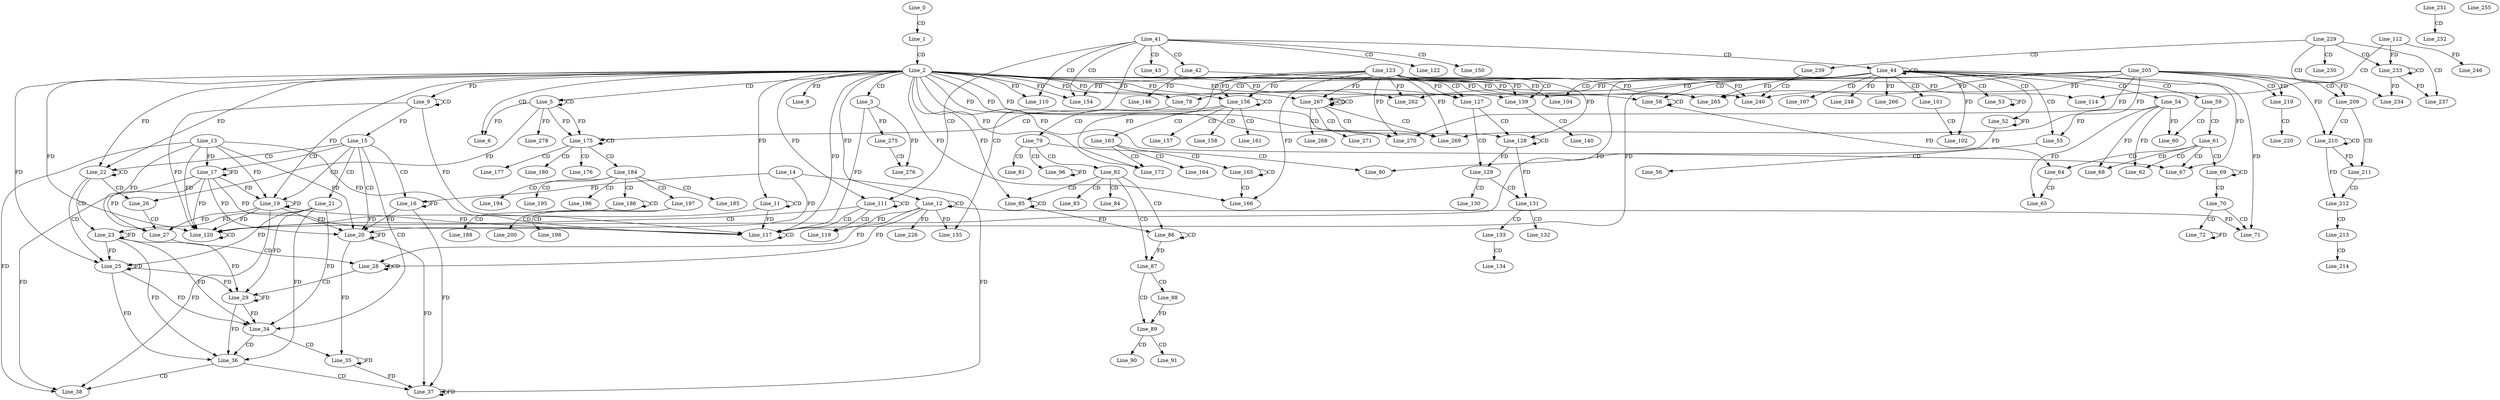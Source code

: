 digraph G {
  Line_0;
  Line_1;
  Line_2;
  Line_3;
  Line_5;
  Line_5;
  Line_6;
  Line_8;
  Line_9;
  Line_9;
  Line_9;
  Line_11;
  Line_11;
  Line_12;
  Line_12;
  Line_15;
  Line_16;
  Line_14;
  Line_17;
  Line_13;
  Line_19;
  Line_19;
  Line_20;
  Line_20;
  Line_21;
  Line_22;
  Line_22;
  Line_23;
  Line_25;
  Line_25;
  Line_26;
  Line_27;
  Line_27;
  Line_28;
  Line_28;
  Line_29;
  Line_34;
  Line_35;
  Line_36;
  Line_37;
  Line_38;
  Line_41;
  Line_42;
  Line_43;
  Line_44;
  Line_44;
  Line_44;
  Line_44;
  Line_52;
  Line_53;
  Line_54;
  Line_55;
  Line_56;
  Line_58;
  Line_58;
  Line_59;
  Line_60;
  Line_61;
  Line_62;
  Line_64;
  Line_65;
  Line_67;
  Line_68;
  Line_69;
  Line_69;
  Line_70;
  Line_71;
  Line_72;
  Line_44;
  Line_78;
  Line_78;
  Line_78;
  Line_78;
  Line_79;
  Line_80;
  Line_80;
  Line_81;
  Line_82;
  Line_83;
  Line_84;
  Line_85;
  Line_85;
  Line_86;
  Line_86;
  Line_87;
  Line_88;
  Line_89;
  Line_90;
  Line_91;
  Line_96;
  Line_44;
  Line_101;
  Line_102;
  Line_104;
  Line_44;
  Line_107;
  Line_110;
  Line_111;
  Line_111;
  Line_112;
  Line_114;
  Line_117;
  Line_117;
  Line_117;
  Line_117;
  Line_119;
  Line_120;
  Line_120;
  Line_120;
  Line_122;
  Line_123;
  Line_127;
  Line_123;
  Line_128;
  Line_128;
  Line_129;
  Line_130;
  Line_131;
  Line_132;
  Line_133;
  Line_134;
  Line_123;
  Line_139;
  Line_140;
  Line_146;
  Line_150;
  Line_154;
  Line_155;
  Line_156;
  Line_156;
  Line_157;
  Line_158;
  Line_161;
  Line_163;
  Line_164;
  Line_165;
  Line_165;
  Line_166;
  Line_172;
  Line_175;
  Line_175;
  Line_176;
  Line_177;
  Line_180;
  Line_184;
  Line_185;
  Line_186;
  Line_186;
  Line_188;
  Line_194;
  Line_195;
  Line_196;
  Line_197;
  Line_198;
  Line_200;
  Line_205;
  Line_209;
  Line_205;
  Line_210;
  Line_210;
  Line_211;
  Line_212;
  Line_213;
  Line_214;
  Line_205;
  Line_219;
  Line_220;
  Line_226;
  Line_229;
  Line_230;
  Line_233;
  Line_233;
  Line_234;
  Line_237;
  Line_239;
  Line_240;
  Line_246;
  Line_248;
  Line_251;
  Line_252;
  Line_255;
  Line_262;
  Line_265;
  Line_266;
  Line_267;
  Line_267;
  Line_267;
  Line_267;
  Line_267;
  Line_267;
  Line_267;
  Line_267;
  Line_268;
  Line_269;
  Line_270;
  Line_271;
  Line_275;
  Line_276;
  Line_278;
  Line_0 -> Line_1 [ label="CD" ];
  Line_1 -> Line_2 [ label="CD" ];
  Line_2 -> Line_3 [ label="CD" ];
  Line_2 -> Line_5 [ label="CD" ];
  Line_5 -> Line_5 [ label="CD" ];
  Line_2 -> Line_6 [ label="CD" ];
  Line_5 -> Line_6 [ label="FD" ];
  Line_2 -> Line_8 [ label="FD" ];
  Line_9 -> Line_9 [ label="CD" ];
  Line_2 -> Line_9 [ label="FD" ];
  Line_11 -> Line_11 [ label="CD" ];
  Line_2 -> Line_11 [ label="FD" ];
  Line_12 -> Line_12 [ label="CD" ];
  Line_2 -> Line_12 [ label="FD" ];
  Line_9 -> Line_15 [ label="FD" ];
  Line_15 -> Line_16 [ label="CD" ];
  Line_14 -> Line_16 [ label="FD" ];
  Line_16 -> Line_16 [ label="FD" ];
  Line_15 -> Line_17 [ label="CD" ];
  Line_13 -> Line_17 [ label="FD" ];
  Line_17 -> Line_17 [ label="FD" ];
  Line_15 -> Line_19 [ label="CD" ];
  Line_13 -> Line_19 [ label="FD" ];
  Line_17 -> Line_19 [ label="FD" ];
  Line_19 -> Line_19 [ label="FD" ];
  Line_2 -> Line_19 [ label="FD" ];
  Line_15 -> Line_20 [ label="CD" ];
  Line_14 -> Line_20 [ label="FD" ];
  Line_16 -> Line_20 [ label="FD" ];
  Line_20 -> Line_20 [ label="FD" ];
  Line_13 -> Line_20 [ label="FD" ];
  Line_17 -> Line_20 [ label="FD" ];
  Line_19 -> Line_20 [ label="FD" ];
  Line_15 -> Line_21 [ label="CD" ];
  Line_15 -> Line_22 [ label="CD" ];
  Line_2 -> Line_22 [ label="FD" ];
  Line_22 -> Line_22 [ label="CD" ];
  Line_2 -> Line_22 [ label="FD" ];
  Line_22 -> Line_23 [ label="CD" ];
  Line_21 -> Line_23 [ label="FD" ];
  Line_23 -> Line_23 [ label="FD" ];
  Line_22 -> Line_25 [ label="CD" ];
  Line_21 -> Line_25 [ label="FD" ];
  Line_23 -> Line_25 [ label="FD" ];
  Line_25 -> Line_25 [ label="FD" ];
  Line_2 -> Line_25 [ label="FD" ];
  Line_22 -> Line_26 [ label="CD" ];
  Line_5 -> Line_26 [ label="FD" ];
  Line_26 -> Line_27 [ label="CD" ];
  Line_13 -> Line_27 [ label="FD" ];
  Line_17 -> Line_27 [ label="FD" ];
  Line_19 -> Line_27 [ label="FD" ];
  Line_27 -> Line_28 [ label="CD" ];
  Line_12 -> Line_28 [ label="FD" ];
  Line_28 -> Line_28 [ label="CD" ];
  Line_12 -> Line_28 [ label="FD" ];
  Line_28 -> Line_29 [ label="CD" ];
  Line_21 -> Line_29 [ label="FD" ];
  Line_23 -> Line_29 [ label="FD" ];
  Line_25 -> Line_29 [ label="FD" ];
  Line_29 -> Line_29 [ label="FD" ];
  Line_15 -> Line_34 [ label="CD" ];
  Line_21 -> Line_34 [ label="FD" ];
  Line_23 -> Line_34 [ label="FD" ];
  Line_25 -> Line_34 [ label="FD" ];
  Line_29 -> Line_34 [ label="FD" ];
  Line_34 -> Line_35 [ label="CD" ];
  Line_20 -> Line_35 [ label="FD" ];
  Line_35 -> Line_35 [ label="FD" ];
  Line_34 -> Line_36 [ label="CD" ];
  Line_21 -> Line_36 [ label="FD" ];
  Line_23 -> Line_36 [ label="FD" ];
  Line_25 -> Line_36 [ label="FD" ];
  Line_29 -> Line_36 [ label="FD" ];
  Line_36 -> Line_37 [ label="CD" ];
  Line_14 -> Line_37 [ label="FD" ];
  Line_16 -> Line_37 [ label="FD" ];
  Line_20 -> Line_37 [ label="FD" ];
  Line_35 -> Line_37 [ label="FD" ];
  Line_37 -> Line_37 [ label="FD" ];
  Line_36 -> Line_38 [ label="CD" ];
  Line_13 -> Line_38 [ label="FD" ];
  Line_17 -> Line_38 [ label="FD" ];
  Line_19 -> Line_38 [ label="FD" ];
  Line_41 -> Line_42 [ label="CD" ];
  Line_41 -> Line_43 [ label="CD" ];
  Line_41 -> Line_44 [ label="CD" ];
  Line_44 -> Line_44 [ label="CD" ];
  Line_44 -> Line_52 [ label="CD" ];
  Line_52 -> Line_52 [ label="FD" ];
  Line_44 -> Line_53 [ label="CD" ];
  Line_53 -> Line_53 [ label="FD" ];
  Line_44 -> Line_54 [ label="CD" ];
  Line_44 -> Line_55 [ label="CD" ];
  Line_54 -> Line_55 [ label="FD" ];
  Line_55 -> Line_56 [ label="CD" ];
  Line_44 -> Line_58 [ label="CD" ];
  Line_58 -> Line_58 [ label="CD" ];
  Line_2 -> Line_58 [ label="FD" ];
  Line_44 -> Line_59 [ label="CD" ];
  Line_59 -> Line_60 [ label="CD" ];
  Line_54 -> Line_60 [ label="FD" ];
  Line_59 -> Line_61 [ label="CD" ];
  Line_61 -> Line_62 [ label="CD" ];
  Line_54 -> Line_62 [ label="FD" ];
  Line_61 -> Line_64 [ label="CD" ];
  Line_58 -> Line_64 [ label="FD" ];
  Line_64 -> Line_65 [ label="CD" ];
  Line_54 -> Line_65 [ label="FD" ];
  Line_61 -> Line_67 [ label="CD" ];
  Line_2 -> Line_67 [ label="FD" ];
  Line_44 -> Line_67 [ label="FD" ];
  Line_61 -> Line_68 [ label="CD" ];
  Line_54 -> Line_68 [ label="FD" ];
  Line_61 -> Line_69 [ label="CD" ];
  Line_69 -> Line_69 [ label="CD" ];
  Line_69 -> Line_70 [ label="CD" ];
  Line_70 -> Line_71 [ label="CD" ];
  Line_12 -> Line_71 [ label="FD" ];
  Line_44 -> Line_71 [ label="FD" ];
  Line_70 -> Line_72 [ label="CD" ];
  Line_72 -> Line_72 [ label="FD" ];
  Line_44 -> Line_78 [ label="CD" ];
  Line_2 -> Line_78 [ label="FD" ];
  Line_78 -> Line_79 [ label="CD" ];
  Line_79 -> Line_80 [ label="CD" ];
  Line_52 -> Line_80 [ label="FD" ];
  Line_79 -> Line_81 [ label="CD" ];
  Line_79 -> Line_82 [ label="CD" ];
  Line_82 -> Line_83 [ label="CD" ];
  Line_82 -> Line_84 [ label="CD" ];
  Line_82 -> Line_85 [ label="CD" ];
  Line_85 -> Line_85 [ label="CD" ];
  Line_2 -> Line_85 [ label="FD" ];
  Line_82 -> Line_86 [ label="CD" ];
  Line_86 -> Line_86 [ label="CD" ];
  Line_85 -> Line_86 [ label="FD" ];
  Line_82 -> Line_87 [ label="CD" ];
  Line_86 -> Line_87 [ label="FD" ];
  Line_87 -> Line_88 [ label="CD" ];
  Line_87 -> Line_89 [ label="CD" ];
  Line_88 -> Line_89 [ label="FD" ];
  Line_89 -> Line_90 [ label="CD" ];
  Line_89 -> Line_91 [ label="CD" ];
  Line_79 -> Line_96 [ label="CD" ];
  Line_96 -> Line_96 [ label="FD" ];
  Line_44 -> Line_101 [ label="CD" ];
  Line_101 -> Line_102 [ label="CD" ];
  Line_44 -> Line_102 [ label="FD" ];
  Line_44 -> Line_104 [ label="CD" ];
  Line_42 -> Line_104 [ label="FD" ];
  Line_44 -> Line_107 [ label="CD" ];
  Line_41 -> Line_110 [ label="CD" ];
  Line_2 -> Line_110 [ label="FD" ];
  Line_41 -> Line_111 [ label="CD" ];
  Line_111 -> Line_111 [ label="CD" ];
  Line_2 -> Line_111 [ label="FD" ];
  Line_112 -> Line_114 [ label="CD" ];
  Line_2 -> Line_114 [ label="FD" ];
  Line_111 -> Line_117 [ label="CD" ];
  Line_117 -> Line_117 [ label="CD" ];
  Line_9 -> Line_117 [ label="FD" ];
  Line_44 -> Line_117 [ label="FD" ];
  Line_13 -> Line_117 [ label="FD" ];
  Line_17 -> Line_117 [ label="FD" ];
  Line_19 -> Line_117 [ label="FD" ];
  Line_11 -> Line_117 [ label="FD" ];
  Line_2 -> Line_117 [ label="FD" ];
  Line_3 -> Line_117 [ label="FD" ];
  Line_111 -> Line_119 [ label="CD" ];
  Line_12 -> Line_119 [ label="FD" ];
  Line_111 -> Line_120 [ label="CD" ];
  Line_120 -> Line_120 [ label="CD" ];
  Line_9 -> Line_120 [ label="FD" ];
  Line_44 -> Line_120 [ label="FD" ];
  Line_13 -> Line_120 [ label="FD" ];
  Line_17 -> Line_120 [ label="FD" ];
  Line_19 -> Line_120 [ label="FD" ];
  Line_11 -> Line_120 [ label="FD" ];
  Line_2 -> Line_120 [ label="FD" ];
  Line_41 -> Line_122 [ label="CD" ];
  Line_123 -> Line_127 [ label="CD" ];
  Line_123 -> Line_127 [ label="FD" ];
  Line_2 -> Line_127 [ label="FD" ];
  Line_127 -> Line_128 [ label="CD" ];
  Line_128 -> Line_128 [ label="CD" ];
  Line_123 -> Line_128 [ label="FD" ];
  Line_2 -> Line_128 [ label="FD" ];
  Line_127 -> Line_129 [ label="CD" ];
  Line_128 -> Line_129 [ label="FD" ];
  Line_129 -> Line_130 [ label="CD" ];
  Line_129 -> Line_131 [ label="CD" ];
  Line_128 -> Line_131 [ label="FD" ];
  Line_131 -> Line_132 [ label="CD" ];
  Line_131 -> Line_133 [ label="CD" ];
  Line_133 -> Line_134 [ label="CD" ];
  Line_123 -> Line_139 [ label="CD" ];
  Line_123 -> Line_139 [ label="FD" ];
  Line_2 -> Line_139 [ label="FD" ];
  Line_139 -> Line_140 [ label="CD" ];
  Line_42 -> Line_146 [ label="FD" ];
  Line_41 -> Line_150 [ label="CD" ];
  Line_41 -> Line_154 [ label="CD" ];
  Line_123 -> Line_154 [ label="FD" ];
  Line_2 -> Line_154 [ label="FD" ];
  Line_41 -> Line_155 [ label="CD" ];
  Line_12 -> Line_155 [ label="FD" ];
  Line_123 -> Line_156 [ label="FD" ];
  Line_156 -> Line_156 [ label="CD" ];
  Line_123 -> Line_156 [ label="FD" ];
  Line_2 -> Line_156 [ label="FD" ];
  Line_156 -> Line_157 [ label="CD" ];
  Line_156 -> Line_158 [ label="CD" ];
  Line_156 -> Line_161 [ label="CD" ];
  Line_156 -> Line_163 [ label="CD" ];
  Line_163 -> Line_164 [ label="CD" ];
  Line_163 -> Line_165 [ label="CD" ];
  Line_165 -> Line_165 [ label="CD" ];
  Line_165 -> Line_166 [ label="CD" ];
  Line_123 -> Line_166 [ label="FD" ];
  Line_2 -> Line_166 [ label="FD" ];
  Line_163 -> Line_172 [ label="CD" ];
  Line_123 -> Line_172 [ label="FD" ];
  Line_2 -> Line_172 [ label="FD" ];
  Line_156 -> Line_175 [ label="CD" ];
  Line_5 -> Line_175 [ label="FD" ];
  Line_175 -> Line_175 [ label="CD" ];
  Line_5 -> Line_175 [ label="FD" ];
  Line_175 -> Line_176 [ label="CD" ];
  Line_175 -> Line_177 [ label="CD" ];
  Line_175 -> Line_180 [ label="CD" ];
  Line_175 -> Line_184 [ label="CD" ];
  Line_184 -> Line_185 [ label="CD" ];
  Line_184 -> Line_186 [ label="CD" ];
  Line_186 -> Line_186 [ label="CD" ];
  Line_186 -> Line_188 [ label="CD" ];
  Line_184 -> Line_194 [ label="CD" ];
  Line_184 -> Line_195 [ label="CD" ];
  Line_184 -> Line_196 [ label="CD" ];
  Line_184 -> Line_197 [ label="CD" ];
  Line_197 -> Line_198 [ label="CD" ];
  Line_197 -> Line_200 [ label="CD" ];
  Line_205 -> Line_209 [ label="CD" ];
  Line_205 -> Line_209 [ label="FD" ];
  Line_209 -> Line_210 [ label="CD" ];
  Line_210 -> Line_210 [ label="CD" ];
  Line_205 -> Line_210 [ label="FD" ];
  Line_209 -> Line_211 [ label="CD" ];
  Line_210 -> Line_211 [ label="FD" ];
  Line_211 -> Line_212 [ label="CD" ];
  Line_210 -> Line_212 [ label="FD" ];
  Line_212 -> Line_213 [ label="CD" ];
  Line_213 -> Line_214 [ label="CD" ];
  Line_205 -> Line_219 [ label="CD" ];
  Line_205 -> Line_219 [ label="FD" ];
  Line_219 -> Line_220 [ label="CD" ];
  Line_12 -> Line_226 [ label="FD" ];
  Line_229 -> Line_230 [ label="CD" ];
  Line_229 -> Line_233 [ label="CD" ];
  Line_233 -> Line_233 [ label="CD" ];
  Line_112 -> Line_233 [ label="FD" ];
  Line_229 -> Line_234 [ label="CD" ];
  Line_233 -> Line_234 [ label="FD" ];
  Line_229 -> Line_237 [ label="CD" ];
  Line_233 -> Line_237 [ label="FD" ];
  Line_229 -> Line_239 [ label="CD" ];
  Line_239 -> Line_240 [ label="CD" ];
  Line_205 -> Line_240 [ label="FD" ];
  Line_123 -> Line_240 [ label="FD" ];
  Line_2 -> Line_240 [ label="FD" ];
  Line_112 -> Line_246 [ label="FD" ];
  Line_44 -> Line_248 [ label="FD" ];
  Line_251 -> Line_252 [ label="CD" ];
  Line_205 -> Line_262 [ label="FD" ];
  Line_123 -> Line_262 [ label="FD" ];
  Line_2 -> Line_262 [ label="FD" ];
  Line_205 -> Line_265 [ label="FD" ];
  Line_123 -> Line_265 [ label="FD" ];
  Line_2 -> Line_265 [ label="FD" ];
  Line_44 -> Line_265 [ label="FD" ];
  Line_44 -> Line_266 [ label="FD" ];
  Line_267 -> Line_267 [ label="CD" ];
  Line_205 -> Line_267 [ label="FD" ];
  Line_123 -> Line_267 [ label="FD" ];
  Line_2 -> Line_267 [ label="FD" ];
  Line_267 -> Line_267 [ label="CD" ];
  Line_267 -> Line_268 [ label="CD" ];
  Line_267 -> Line_269 [ label="CD" ];
  Line_205 -> Line_269 [ label="FD" ];
  Line_123 -> Line_269 [ label="FD" ];
  Line_2 -> Line_269 [ label="FD" ];
  Line_267 -> Line_270 [ label="CD" ];
  Line_205 -> Line_270 [ label="FD" ];
  Line_123 -> Line_270 [ label="FD" ];
  Line_2 -> Line_270 [ label="FD" ];
  Line_267 -> Line_271 [ label="CD" ];
  Line_3 -> Line_275 [ label="FD" ];
  Line_275 -> Line_276 [ label="CD" ];
  Line_3 -> Line_276 [ label="FD" ];
  Line_5 -> Line_278 [ label="FD" ];
}
